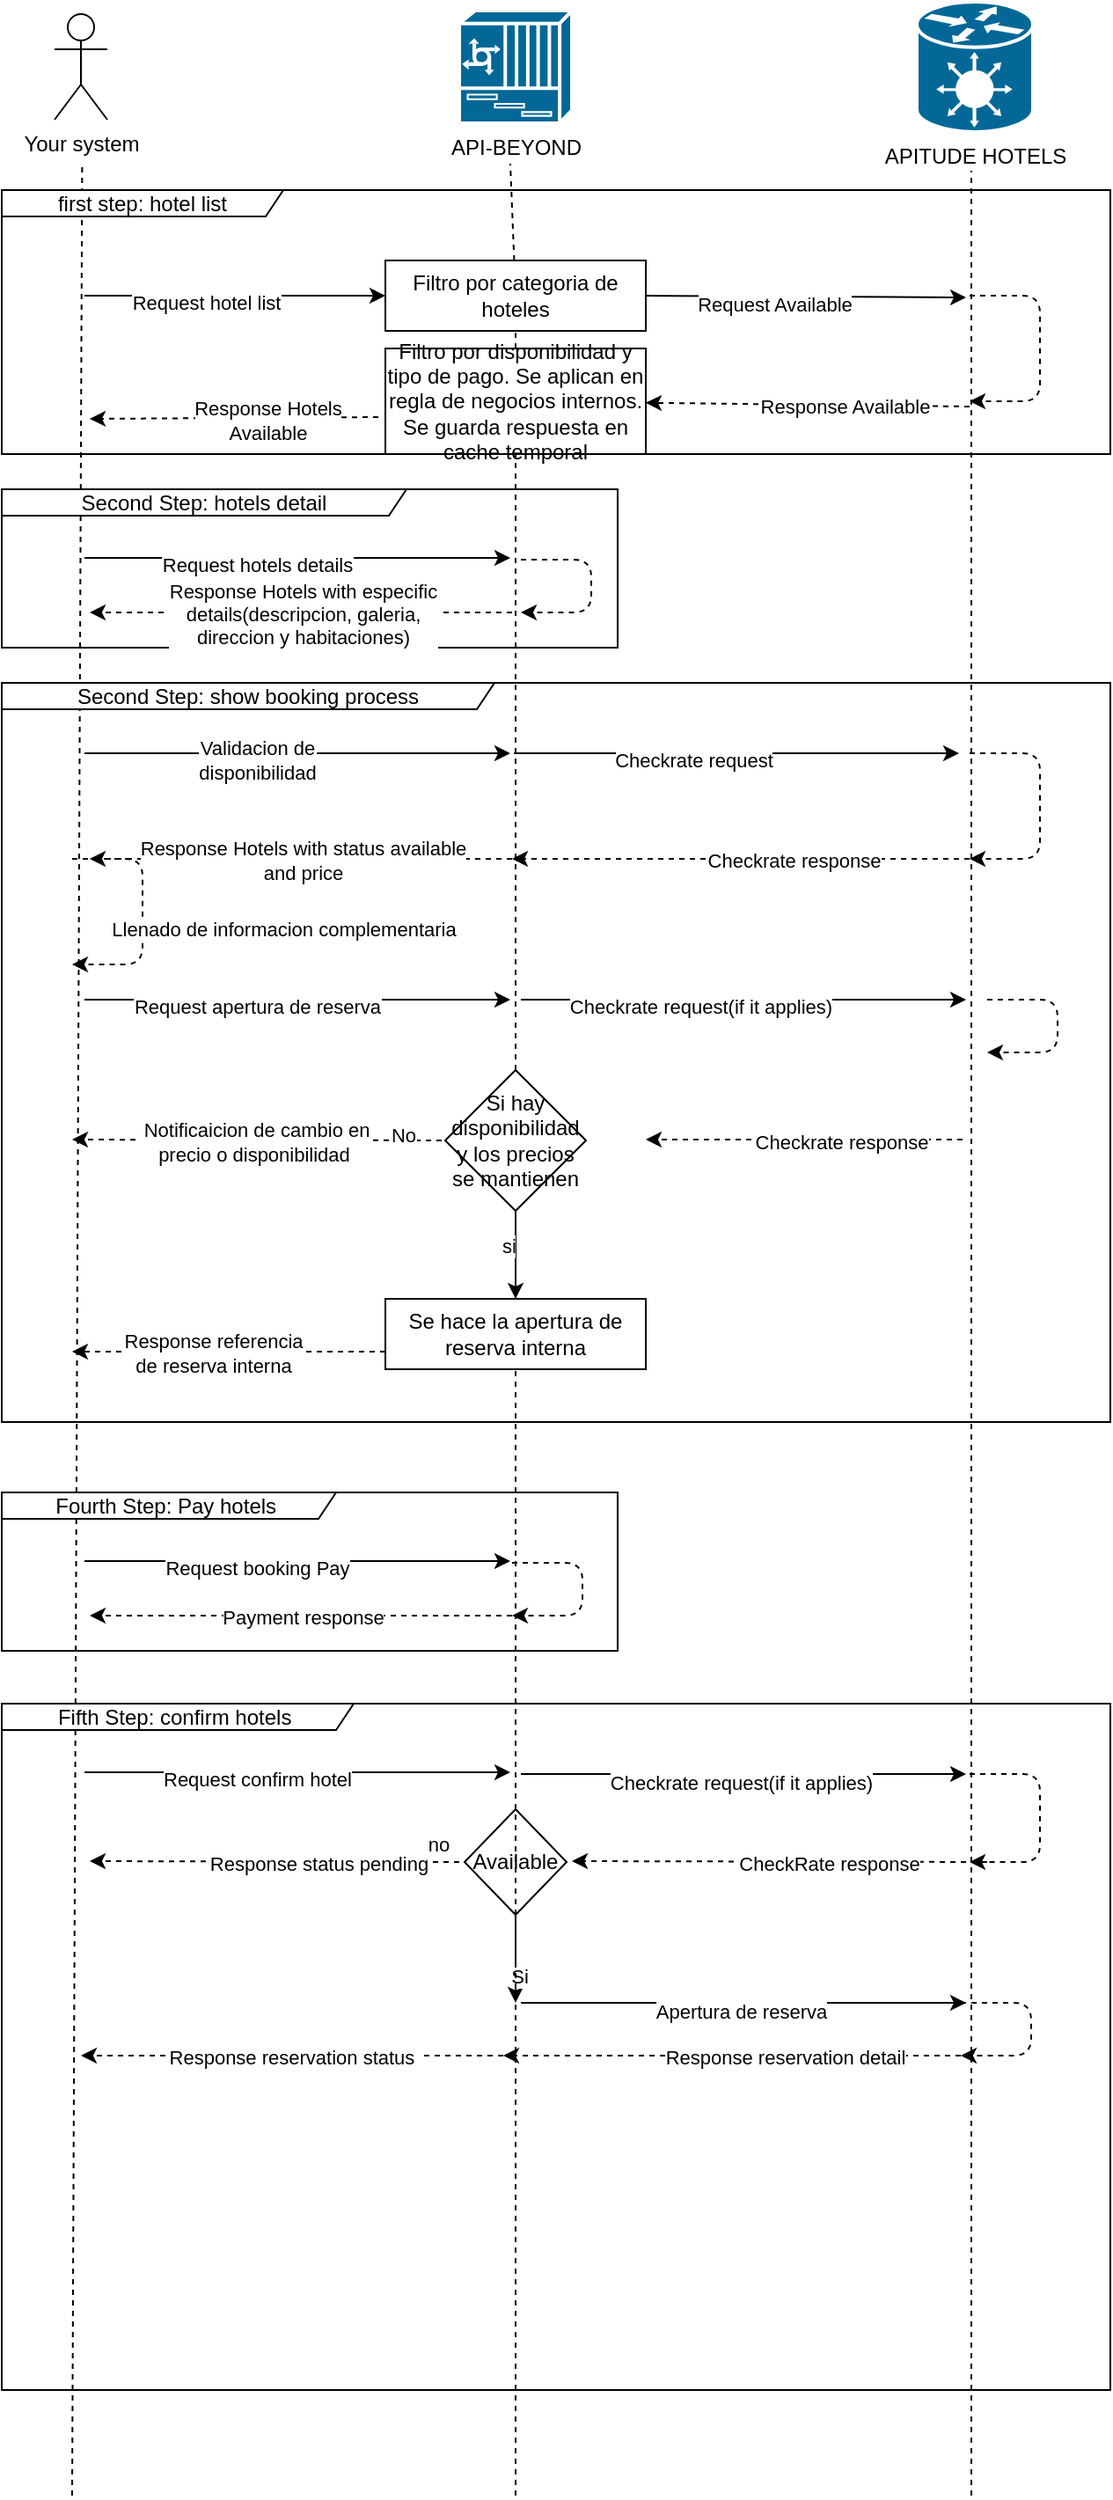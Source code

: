 <mxfile version="14.6.1" type="github">
  <diagram id="uI9NZhj-tiXMlV7Sy9HS" name="Page-1">
    <mxGraphModel dx="1382" dy="795" grid="1" gridSize="10" guides="1" tooltips="1" connect="1" arrows="1" fold="1" page="1" pageScale="1" pageWidth="827" pageHeight="1169" math="0" shadow="0">
      <root>
        <mxCell id="0" />
        <mxCell id="1" parent="0" />
        <mxCell id="gHuZ6T7LDsbdSsrY7IHY-1" value="Your system" style="shape=umlActor;verticalLabelPosition=bottom;verticalAlign=top;html=1;outlineConnect=0;" parent="1" vertex="1">
          <mxGeometry x="120" y="80" width="30" height="60" as="geometry" />
        </mxCell>
        <mxCell id="gHuZ6T7LDsbdSsrY7IHY-6" value="API-BEYOND" style="shape=mxgraph.cisco.misc.6700_series;html=1;pointerEvents=1;dashed=0;fillColor=#036897;strokeColor=#ffffff;strokeWidth=2;verticalLabelPosition=bottom;verticalAlign=top;align=center;outlineConnect=0;" parent="1" vertex="1">
          <mxGeometry x="350" y="78" width="64" height="64" as="geometry" />
        </mxCell>
        <mxCell id="gHuZ6T7LDsbdSsrY7IHY-8" value="APITUDE HOTELS" style="shape=mxgraph.cisco.hubs_and_gateways.generic_gateway;html=1;pointerEvents=1;dashed=0;fillColor=#036897;strokeColor=#ffffff;strokeWidth=2;verticalLabelPosition=bottom;verticalAlign=top;align=center;outlineConnect=0;" parent="1" vertex="1">
          <mxGeometry x="610" y="73" width="66" height="74" as="geometry" />
        </mxCell>
        <mxCell id="gHuZ6T7LDsbdSsrY7IHY-10" value="" style="endArrow=none;dashed=1;html=1;" parent="1" edge="1">
          <mxGeometry width="50" height="50" relative="1" as="geometry">
            <mxPoint x="130" y="1490" as="sourcePoint" />
            <mxPoint x="135.682" y="167" as="targetPoint" />
          </mxGeometry>
        </mxCell>
        <mxCell id="gHuZ6T7LDsbdSsrY7IHY-11" value="first step: hotel list" style="shape=umlFrame;whiteSpace=wrap;html=1;width=160;height=15;" parent="1" vertex="1">
          <mxGeometry x="90" y="180" width="630" height="150" as="geometry" />
        </mxCell>
        <mxCell id="gHuZ6T7LDsbdSsrY7IHY-12" value="" style="endArrow=none;dashed=1;html=1;startArrow=none;" parent="1" edge="1" source="j7OMe849qVsUs9FnxcBh-8">
          <mxGeometry width="50" height="50" relative="1" as="geometry">
            <mxPoint x="379" y="920" as="sourcePoint" />
            <mxPoint x="379.002" y="165" as="targetPoint" />
          </mxGeometry>
        </mxCell>
        <mxCell id="gHuZ6T7LDsbdSsrY7IHY-13" value="" style="endArrow=none;dashed=1;html=1;" parent="1" edge="1">
          <mxGeometry width="50" height="50" relative="1" as="geometry">
            <mxPoint x="641" y="1490" as="sourcePoint" />
            <mxPoint x="641.002" y="169" as="targetPoint" />
          </mxGeometry>
        </mxCell>
        <mxCell id="gHuZ6T7LDsbdSsrY7IHY-14" value="" style="endArrow=classic;html=1;exitX=0.095;exitY=0.556;exitDx=0;exitDy=0;exitPerimeter=0;entryX=0;entryY=0.5;entryDx=0;entryDy=0;" parent="1" edge="1" target="j7OMe849qVsUs9FnxcBh-8">
          <mxGeometry width="50" height="50" relative="1" as="geometry">
            <mxPoint x="137" y="240" as="sourcePoint" />
            <mxPoint x="379" y="240" as="targetPoint" />
          </mxGeometry>
        </mxCell>
        <mxCell id="gHuZ6T7LDsbdSsrY7IHY-15" value="Request hotel list" style="edgeLabel;html=1;align=center;verticalAlign=middle;resizable=0;points=[];" parent="gHuZ6T7LDsbdSsrY7IHY-14" vertex="1" connectable="0">
          <mxGeometry x="-0.196" y="-4" relative="1" as="geometry">
            <mxPoint as="offset" />
          </mxGeometry>
        </mxCell>
        <mxCell id="gHuZ6T7LDsbdSsrY7IHY-16" value="" style="endArrow=classic;html=1;exitX=1;exitY=0.5;exitDx=0;exitDy=0;" parent="1" edge="1" source="j7OMe849qVsUs9FnxcBh-8">
          <mxGeometry width="50" height="50" relative="1" as="geometry">
            <mxPoint x="385" y="241.0" as="sourcePoint" />
            <mxPoint x="638" y="241.0" as="targetPoint" />
          </mxGeometry>
        </mxCell>
        <mxCell id="gHuZ6T7LDsbdSsrY7IHY-17" value="Request Available" style="edgeLabel;html=1;align=center;verticalAlign=middle;resizable=0;points=[];" parent="gHuZ6T7LDsbdSsrY7IHY-16" vertex="1" connectable="0">
          <mxGeometry x="-0.196" y="-4" relative="1" as="geometry">
            <mxPoint as="offset" />
          </mxGeometry>
        </mxCell>
        <mxCell id="gHuZ6T7LDsbdSsrY7IHY-21" value="" style="endArrow=classic;html=1;dashed=1;" parent="1" edge="1">
          <mxGeometry width="50" height="50" relative="1" as="geometry">
            <mxPoint x="640" y="240" as="sourcePoint" />
            <mxPoint x="640" y="300" as="targetPoint" />
            <Array as="points">
              <mxPoint x="680" y="240" />
              <mxPoint x="680" y="300" />
            </Array>
          </mxGeometry>
        </mxCell>
        <mxCell id="gHuZ6T7LDsbdSsrY7IHY-23" value="" style="endArrow=classic;html=1;dashed=1;" parent="1" edge="1" target="j7OMe849qVsUs9FnxcBh-10">
          <mxGeometry width="50" height="50" relative="1" as="geometry">
            <mxPoint x="640" y="303" as="sourcePoint" />
            <mxPoint x="466" y="310" as="targetPoint" />
          </mxGeometry>
        </mxCell>
        <mxCell id="gHuZ6T7LDsbdSsrY7IHY-24" value="Response Available" style="edgeLabel;html=1;align=center;verticalAlign=middle;resizable=0;points=[];" parent="gHuZ6T7LDsbdSsrY7IHY-23" vertex="1" connectable="0">
          <mxGeometry x="-0.231" y="1" relative="1" as="geometry">
            <mxPoint as="offset" />
          </mxGeometry>
        </mxCell>
        <mxCell id="gHuZ6T7LDsbdSsrY7IHY-25" value="" style="endArrow=classic;html=1;dashed=1;exitX=-0.027;exitY=0.65;exitDx=0;exitDy=0;exitPerimeter=0;" parent="1" edge="1" source="j7OMe849qVsUs9FnxcBh-10">
          <mxGeometry width="50" height="50" relative="1" as="geometry">
            <mxPoint x="380" y="310" as="sourcePoint" />
            <mxPoint x="140" y="310" as="targetPoint" />
          </mxGeometry>
        </mxCell>
        <mxCell id="gHuZ6T7LDsbdSsrY7IHY-26" value="Response Hotels &lt;br&gt;Available" style="edgeLabel;html=1;align=center;verticalAlign=middle;resizable=0;points=[];" parent="gHuZ6T7LDsbdSsrY7IHY-25" vertex="1" connectable="0">
          <mxGeometry x="-0.231" y="1" relative="1" as="geometry">
            <mxPoint as="offset" />
          </mxGeometry>
        </mxCell>
        <mxCell id="9R2wmJSp-VFCxMIoa1hE-1" value="Second Step: show booking process" style="shape=umlFrame;whiteSpace=wrap;html=1;width=280;height=15;" parent="1" vertex="1">
          <mxGeometry x="90" y="460" width="630" height="420" as="geometry" />
        </mxCell>
        <mxCell id="9R2wmJSp-VFCxMIoa1hE-2" value="" style="endArrow=classic;html=1;exitX=0.095;exitY=0.556;exitDx=0;exitDy=0;exitPerimeter=0;" parent="1" edge="1">
          <mxGeometry width="50" height="50" relative="1" as="geometry">
            <mxPoint x="137" y="500" as="sourcePoint" />
            <mxPoint x="379" y="500" as="targetPoint" />
          </mxGeometry>
        </mxCell>
        <mxCell id="9R2wmJSp-VFCxMIoa1hE-3" value="Validacion de &lt;br&gt;disponibilidad" style="edgeLabel;html=1;align=center;verticalAlign=middle;resizable=0;points=[];" parent="9R2wmJSp-VFCxMIoa1hE-2" vertex="1" connectable="0">
          <mxGeometry x="-0.196" y="-4" relative="1" as="geometry">
            <mxPoint as="offset" />
          </mxGeometry>
        </mxCell>
        <mxCell id="9R2wmJSp-VFCxMIoa1hE-4" value="" style="endArrow=classic;html=1;exitX=0.095;exitY=0.556;exitDx=0;exitDy=0;exitPerimeter=0;" parent="1" edge="1">
          <mxGeometry width="50" height="50" relative="1" as="geometry">
            <mxPoint x="381" y="500.0" as="sourcePoint" />
            <mxPoint x="634" y="500.0" as="targetPoint" />
          </mxGeometry>
        </mxCell>
        <mxCell id="9R2wmJSp-VFCxMIoa1hE-5" value="Checkrate request" style="edgeLabel;html=1;align=center;verticalAlign=middle;resizable=0;points=[];" parent="9R2wmJSp-VFCxMIoa1hE-4" vertex="1" connectable="0">
          <mxGeometry x="-0.196" y="-4" relative="1" as="geometry">
            <mxPoint as="offset" />
          </mxGeometry>
        </mxCell>
        <mxCell id="9R2wmJSp-VFCxMIoa1hE-7" value="" style="endArrow=classic;html=1;dashed=1;" parent="1" edge="1">
          <mxGeometry width="50" height="50" relative="1" as="geometry">
            <mxPoint x="640" y="560" as="sourcePoint" />
            <mxPoint x="380" y="560" as="targetPoint" />
          </mxGeometry>
        </mxCell>
        <mxCell id="9R2wmJSp-VFCxMIoa1hE-8" value="Checkrate response" style="edgeLabel;html=1;align=center;verticalAlign=middle;resizable=0;points=[];" parent="9R2wmJSp-VFCxMIoa1hE-7" vertex="1" connectable="0">
          <mxGeometry x="-0.231" y="1" relative="1" as="geometry">
            <mxPoint as="offset" />
          </mxGeometry>
        </mxCell>
        <mxCell id="9R2wmJSp-VFCxMIoa1hE-9" value="" style="endArrow=classic;html=1;dashed=1;" parent="1" edge="1">
          <mxGeometry width="50" height="50" relative="1" as="geometry">
            <mxPoint x="380" y="560" as="sourcePoint" />
            <mxPoint x="140" y="560" as="targetPoint" />
          </mxGeometry>
        </mxCell>
        <mxCell id="9R2wmJSp-VFCxMIoa1hE-10" value="Response Hotels with status available &lt;br&gt;and price" style="edgeLabel;html=1;align=center;verticalAlign=middle;resizable=0;points=[];" parent="9R2wmJSp-VFCxMIoa1hE-9" vertex="1" connectable="0">
          <mxGeometry x="-0.231" y="1" relative="1" as="geometry">
            <mxPoint x="-27" as="offset" />
          </mxGeometry>
        </mxCell>
        <mxCell id="9R2wmJSp-VFCxMIoa1hE-12" value="" style="endArrow=classic;html=1;exitX=0.095;exitY=0.556;exitDx=0;exitDy=0;exitPerimeter=0;" parent="1" edge="1">
          <mxGeometry width="50" height="50" relative="1" as="geometry">
            <mxPoint x="137" y="640" as="sourcePoint" />
            <mxPoint x="379" y="640" as="targetPoint" />
          </mxGeometry>
        </mxCell>
        <mxCell id="9R2wmJSp-VFCxMIoa1hE-13" value="Request apertura de reserva" style="edgeLabel;html=1;align=center;verticalAlign=middle;resizable=0;points=[];" parent="9R2wmJSp-VFCxMIoa1hE-12" vertex="1" connectable="0">
          <mxGeometry x="-0.196" y="-4" relative="1" as="geometry">
            <mxPoint as="offset" />
          </mxGeometry>
        </mxCell>
        <mxCell id="9R2wmJSp-VFCxMIoa1hE-14" value="" style="endArrow=classic;html=1;exitX=0.095;exitY=0.556;exitDx=0;exitDy=0;exitPerimeter=0;" parent="1" edge="1">
          <mxGeometry width="50" height="50" relative="1" as="geometry">
            <mxPoint x="385" y="640.0" as="sourcePoint" />
            <mxPoint x="638" y="640.0" as="targetPoint" />
          </mxGeometry>
        </mxCell>
        <mxCell id="9R2wmJSp-VFCxMIoa1hE-15" value="Checkrate request(if it applies)" style="edgeLabel;html=1;align=center;verticalAlign=middle;resizable=0;points=[];" parent="9R2wmJSp-VFCxMIoa1hE-14" vertex="1" connectable="0">
          <mxGeometry x="-0.196" y="-4" relative="1" as="geometry">
            <mxPoint as="offset" />
          </mxGeometry>
        </mxCell>
        <mxCell id="9R2wmJSp-VFCxMIoa1hE-16" value="" style="endArrow=classic;html=1;dashed=1;" parent="1" edge="1">
          <mxGeometry width="50" height="50" relative="1" as="geometry">
            <mxPoint x="650" y="640" as="sourcePoint" />
            <mxPoint x="650" y="670" as="targetPoint" />
            <Array as="points">
              <mxPoint x="690" y="640" />
              <mxPoint x="690" y="670" />
            </Array>
          </mxGeometry>
        </mxCell>
        <mxCell id="9R2wmJSp-VFCxMIoa1hE-17" value="" style="endArrow=classic;html=1;dashed=1;" parent="1" edge="1">
          <mxGeometry width="50" height="50" relative="1" as="geometry">
            <mxPoint x="636" y="719.5" as="sourcePoint" />
            <mxPoint x="456" y="719.5" as="targetPoint" />
          </mxGeometry>
        </mxCell>
        <mxCell id="9R2wmJSp-VFCxMIoa1hE-18" value="Checkrate response" style="edgeLabel;html=1;align=center;verticalAlign=middle;resizable=0;points=[];" parent="9R2wmJSp-VFCxMIoa1hE-17" vertex="1" connectable="0">
          <mxGeometry x="-0.231" y="1" relative="1" as="geometry">
            <mxPoint as="offset" />
          </mxGeometry>
        </mxCell>
        <mxCell id="9R2wmJSp-VFCxMIoa1hE-19" value="" style="endArrow=classic;html=1;dashed=1;exitX=0;exitY=0.75;exitDx=0;exitDy=0;" parent="1" edge="1" source="j7OMe849qVsUs9FnxcBh-31">
          <mxGeometry width="50" height="50" relative="1" as="geometry">
            <mxPoint x="370" y="820" as="sourcePoint" />
            <mxPoint x="130" y="840" as="targetPoint" />
          </mxGeometry>
        </mxCell>
        <mxCell id="9R2wmJSp-VFCxMIoa1hE-20" value="Response referencia &lt;br&gt;de reserva interna" style="edgeLabel;html=1;align=center;verticalAlign=middle;resizable=0;points=[];" parent="9R2wmJSp-VFCxMIoa1hE-19" vertex="1" connectable="0">
          <mxGeometry x="-0.231" y="1" relative="1" as="geometry">
            <mxPoint x="-30" as="offset" />
          </mxGeometry>
        </mxCell>
        <mxCell id="9R2wmJSp-VFCxMIoa1hE-21" value="Fourth Step: Pay hotels&amp;nbsp;" style="shape=umlFrame;whiteSpace=wrap;html=1;width=190;height=15;" parent="1" vertex="1">
          <mxGeometry x="90" y="920" width="350" height="90" as="geometry" />
        </mxCell>
        <mxCell id="9R2wmJSp-VFCxMIoa1hE-22" value="" style="endArrow=classic;html=1;exitX=0.095;exitY=0.556;exitDx=0;exitDy=0;exitPerimeter=0;" parent="1" edge="1">
          <mxGeometry width="50" height="50" relative="1" as="geometry">
            <mxPoint x="137" y="959" as="sourcePoint" />
            <mxPoint x="379" y="959" as="targetPoint" />
          </mxGeometry>
        </mxCell>
        <mxCell id="9R2wmJSp-VFCxMIoa1hE-23" value="Request booking Pay" style="edgeLabel;html=1;align=center;verticalAlign=middle;resizable=0;points=[];" parent="9R2wmJSp-VFCxMIoa1hE-22" vertex="1" connectable="0">
          <mxGeometry x="-0.196" y="-4" relative="1" as="geometry">
            <mxPoint as="offset" />
          </mxGeometry>
        </mxCell>
        <mxCell id="9R2wmJSp-VFCxMIoa1hE-26" value="" style="endArrow=classic;html=1;dashed=1;" parent="1" edge="1">
          <mxGeometry width="50" height="50" relative="1" as="geometry">
            <mxPoint x="380" y="960" as="sourcePoint" />
            <mxPoint x="380" y="990" as="targetPoint" />
            <Array as="points">
              <mxPoint x="420" y="960" />
              <mxPoint x="420" y="990" />
            </Array>
          </mxGeometry>
        </mxCell>
        <mxCell id="9R2wmJSp-VFCxMIoa1hE-29" value="" style="endArrow=classic;html=1;dashed=1;" parent="1" edge="1">
          <mxGeometry width="50" height="50" relative="1" as="geometry">
            <mxPoint x="380" y="990" as="sourcePoint" />
            <mxPoint x="140" y="990" as="targetPoint" />
          </mxGeometry>
        </mxCell>
        <mxCell id="9R2wmJSp-VFCxMIoa1hE-30" value="Payment response" style="edgeLabel;html=1;align=center;verticalAlign=middle;resizable=0;points=[];" parent="9R2wmJSp-VFCxMIoa1hE-29" vertex="1" connectable="0">
          <mxGeometry x="-0.231" y="1" relative="1" as="geometry">
            <mxPoint x="-27" as="offset" />
          </mxGeometry>
        </mxCell>
        <mxCell id="9R2wmJSp-VFCxMIoa1hE-31" value="Fifth Step: confirm hotels&amp;nbsp;" style="shape=umlFrame;whiteSpace=wrap;html=1;width=200;height=15;" parent="1" vertex="1">
          <mxGeometry x="90" y="1040" width="630" height="390" as="geometry" />
        </mxCell>
        <mxCell id="9R2wmJSp-VFCxMIoa1hE-32" value="" style="endArrow=classic;html=1;exitX=0.095;exitY=0.556;exitDx=0;exitDy=0;exitPerimeter=0;" parent="1" edge="1">
          <mxGeometry width="50" height="50" relative="1" as="geometry">
            <mxPoint x="137" y="1079" as="sourcePoint" />
            <mxPoint x="379" y="1079" as="targetPoint" />
          </mxGeometry>
        </mxCell>
        <mxCell id="9R2wmJSp-VFCxMIoa1hE-33" value="Request confirm hotel" style="edgeLabel;html=1;align=center;verticalAlign=middle;resizable=0;points=[];" parent="9R2wmJSp-VFCxMIoa1hE-32" vertex="1" connectable="0">
          <mxGeometry x="-0.196" y="-4" relative="1" as="geometry">
            <mxPoint as="offset" />
          </mxGeometry>
        </mxCell>
        <mxCell id="9R2wmJSp-VFCxMIoa1hE-34" value="" style="endArrow=classic;html=1;exitX=0.095;exitY=0.556;exitDx=0;exitDy=0;exitPerimeter=0;" parent="1" edge="1">
          <mxGeometry width="50" height="50" relative="1" as="geometry">
            <mxPoint x="385" y="1080" as="sourcePoint" />
            <mxPoint x="638" y="1080" as="targetPoint" />
          </mxGeometry>
        </mxCell>
        <mxCell id="9R2wmJSp-VFCxMIoa1hE-35" value="Checkrate request(if it applies)" style="edgeLabel;html=1;align=center;verticalAlign=middle;resizable=0;points=[];" parent="9R2wmJSp-VFCxMIoa1hE-34" vertex="1" connectable="0">
          <mxGeometry x="-0.196" y="-4" relative="1" as="geometry">
            <mxPoint x="23" y="1" as="offset" />
          </mxGeometry>
        </mxCell>
        <mxCell id="9R2wmJSp-VFCxMIoa1hE-36" value="" style="endArrow=classic;html=1;dashed=1;" parent="1" edge="1">
          <mxGeometry width="50" height="50" relative="1" as="geometry">
            <mxPoint x="640" y="1080" as="sourcePoint" />
            <mxPoint x="640" y="1130" as="targetPoint" />
            <Array as="points">
              <mxPoint x="680" y="1080" />
              <mxPoint x="680" y="1130" />
            </Array>
          </mxGeometry>
        </mxCell>
        <mxCell id="9R2wmJSp-VFCxMIoa1hE-37" value="" style="endArrow=classic;html=1;dashed=1;" parent="1" edge="1">
          <mxGeometry width="50" height="50" relative="1" as="geometry">
            <mxPoint x="635" y="1240" as="sourcePoint" />
            <mxPoint x="375" y="1240" as="targetPoint" />
          </mxGeometry>
        </mxCell>
        <mxCell id="9R2wmJSp-VFCxMIoa1hE-38" value="Response reservation detail" style="edgeLabel;html=1;align=center;verticalAlign=middle;resizable=0;points=[];" parent="9R2wmJSp-VFCxMIoa1hE-37" vertex="1" connectable="0">
          <mxGeometry x="-0.231" y="1" relative="1" as="geometry">
            <mxPoint as="offset" />
          </mxGeometry>
        </mxCell>
        <mxCell id="9R2wmJSp-VFCxMIoa1hE-39" value="" style="endArrow=classic;html=1;dashed=1;" parent="1" edge="1">
          <mxGeometry width="50" height="50" relative="1" as="geometry">
            <mxPoint x="375" y="1240" as="sourcePoint" />
            <mxPoint x="135" y="1240" as="targetPoint" />
          </mxGeometry>
        </mxCell>
        <mxCell id="9R2wmJSp-VFCxMIoa1hE-40" value="Response reservation status&amp;nbsp;" style="edgeLabel;html=1;align=center;verticalAlign=middle;resizable=0;points=[];" parent="9R2wmJSp-VFCxMIoa1hE-39" vertex="1" connectable="0">
          <mxGeometry x="-0.231" y="1" relative="1" as="geometry">
            <mxPoint x="-27" as="offset" />
          </mxGeometry>
        </mxCell>
        <mxCell id="9R2wmJSp-VFCxMIoa1hE-41" value="" style="endArrow=classic;html=1;exitX=0.5;exitY=1;exitDx=0;exitDy=0;" parent="1" edge="1" source="j7OMe849qVsUs9FnxcBh-1">
          <mxGeometry width="50" height="50" relative="1" as="geometry">
            <mxPoint x="372" y="1146" as="sourcePoint" />
            <mxPoint x="382" y="1210" as="targetPoint" />
          </mxGeometry>
        </mxCell>
        <mxCell id="j7OMe849qVsUs9FnxcBh-2" value="Si" style="edgeLabel;html=1;align=center;verticalAlign=middle;resizable=0;points=[];" vertex="1" connectable="0" parent="9R2wmJSp-VFCxMIoa1hE-41">
          <mxGeometry x="0.385" y="2" relative="1" as="geometry">
            <mxPoint as="offset" />
          </mxGeometry>
        </mxCell>
        <mxCell id="9R2wmJSp-VFCxMIoa1hE-42" value="" style="endArrow=classic;html=1;exitX=0.095;exitY=0.556;exitDx=0;exitDy=0;exitPerimeter=0;" parent="1" edge="1">
          <mxGeometry width="50" height="50" relative="1" as="geometry">
            <mxPoint x="385" y="1210" as="sourcePoint" />
            <mxPoint x="638" y="1210" as="targetPoint" />
          </mxGeometry>
        </mxCell>
        <mxCell id="9R2wmJSp-VFCxMIoa1hE-43" value="Apertura de reserva" style="edgeLabel;html=1;align=center;verticalAlign=middle;resizable=0;points=[];" parent="9R2wmJSp-VFCxMIoa1hE-42" vertex="1" connectable="0">
          <mxGeometry x="-0.196" y="-4" relative="1" as="geometry">
            <mxPoint x="23" y="1" as="offset" />
          </mxGeometry>
        </mxCell>
        <mxCell id="9R2wmJSp-VFCxMIoa1hE-44" value="" style="endArrow=classic;html=1;dashed=1;" parent="1" edge="1">
          <mxGeometry width="50" height="50" relative="1" as="geometry">
            <mxPoint x="635" y="1210" as="sourcePoint" />
            <mxPoint x="635" y="1240" as="targetPoint" />
            <Array as="points">
              <mxPoint x="675" y="1210" />
              <mxPoint x="675" y="1240" />
            </Array>
          </mxGeometry>
        </mxCell>
        <mxCell id="9R2wmJSp-VFCxMIoa1hE-45" value="" style="endArrow=classic;html=1;dashed=1;" parent="1" edge="1">
          <mxGeometry width="50" height="50" relative="1" as="geometry">
            <mxPoint x="650" y="1130" as="sourcePoint" />
            <mxPoint x="414" y="1129.5" as="targetPoint" />
          </mxGeometry>
        </mxCell>
        <mxCell id="9R2wmJSp-VFCxMIoa1hE-46" value="CheckRate response" style="edgeLabel;html=1;align=center;verticalAlign=middle;resizable=0;points=[];" parent="9R2wmJSp-VFCxMIoa1hE-45" vertex="1" connectable="0">
          <mxGeometry x="-0.231" y="1" relative="1" as="geometry">
            <mxPoint as="offset" />
          </mxGeometry>
        </mxCell>
        <mxCell id="j7OMe849qVsUs9FnxcBh-1" value="Available" style="rhombus;whiteSpace=wrap;html=1;" vertex="1" parent="1">
          <mxGeometry x="353" y="1100" width="58" height="60" as="geometry" />
        </mxCell>
        <mxCell id="j7OMe849qVsUs9FnxcBh-3" value="" style="endArrow=classic;html=1;dashed=1;" edge="1" parent="1">
          <mxGeometry width="50" height="50" relative="1" as="geometry">
            <mxPoint x="350" y="1130" as="sourcePoint" />
            <mxPoint x="140" y="1129.5" as="targetPoint" />
          </mxGeometry>
        </mxCell>
        <mxCell id="j7OMe849qVsUs9FnxcBh-4" value="Response status pending" style="edgeLabel;html=1;align=center;verticalAlign=middle;resizable=0;points=[];" vertex="1" connectable="0" parent="j7OMe849qVsUs9FnxcBh-3">
          <mxGeometry x="-0.231" y="1" relative="1" as="geometry">
            <mxPoint as="offset" />
          </mxGeometry>
        </mxCell>
        <mxCell id="j7OMe849qVsUs9FnxcBh-5" value="no" style="edgeLabel;html=1;align=center;verticalAlign=middle;resizable=0;points=[];" vertex="1" connectable="0" parent="j7OMe849qVsUs9FnxcBh-3">
          <mxGeometry x="-0.886" y="3" relative="1" as="geometry">
            <mxPoint y="-13" as="offset" />
          </mxGeometry>
        </mxCell>
        <mxCell id="j7OMe849qVsUs9FnxcBh-8" value="Filtro por categoria de hoteles" style="rounded=0;whiteSpace=wrap;html=1;" vertex="1" parent="1">
          <mxGeometry x="308" y="220" width="148" height="40" as="geometry" />
        </mxCell>
        <mxCell id="j7OMe849qVsUs9FnxcBh-9" value="" style="endArrow=none;dashed=1;html=1;startArrow=none;" edge="1" parent="1" source="j7OMe849qVsUs9FnxcBh-10" target="j7OMe849qVsUs9FnxcBh-8">
          <mxGeometry width="50" height="50" relative="1" as="geometry">
            <mxPoint x="379" y="920" as="sourcePoint" />
            <mxPoint x="379.002" y="165" as="targetPoint" />
          </mxGeometry>
        </mxCell>
        <mxCell id="j7OMe849qVsUs9FnxcBh-10" value="Filtro por disponibilidad y tipo de pago. Se aplican en regla de negocios internos. Se guarda respuesta en cache temporal" style="rounded=0;whiteSpace=wrap;html=1;" vertex="1" parent="1">
          <mxGeometry x="308" y="270" width="148" height="60" as="geometry" />
        </mxCell>
        <mxCell id="j7OMe849qVsUs9FnxcBh-11" value="" style="endArrow=none;dashed=1;html=1;" edge="1" parent="1" target="j7OMe849qVsUs9FnxcBh-10">
          <mxGeometry width="50" height="50" relative="1" as="geometry">
            <mxPoint x="382" y="1490" as="sourcePoint" />
            <mxPoint x="381.912" y="260" as="targetPoint" />
          </mxGeometry>
        </mxCell>
        <mxCell id="j7OMe849qVsUs9FnxcBh-12" value="Second Step: hotels detail" style="shape=umlFrame;whiteSpace=wrap;html=1;width=230;height=15;" vertex="1" parent="1">
          <mxGeometry x="90" y="350" width="350" height="90" as="geometry" />
        </mxCell>
        <mxCell id="j7OMe849qVsUs9FnxcBh-13" value="" style="endArrow=classic;html=1;exitX=0.095;exitY=0.556;exitDx=0;exitDy=0;exitPerimeter=0;" edge="1" parent="1">
          <mxGeometry width="50" height="50" relative="1" as="geometry">
            <mxPoint x="137" y="389" as="sourcePoint" />
            <mxPoint x="379" y="389" as="targetPoint" />
          </mxGeometry>
        </mxCell>
        <mxCell id="j7OMe849qVsUs9FnxcBh-14" value="Request hotels details" style="edgeLabel;html=1;align=center;verticalAlign=middle;resizable=0;points=[];" vertex="1" connectable="0" parent="j7OMe849qVsUs9FnxcBh-13">
          <mxGeometry x="-0.196" y="-4" relative="1" as="geometry">
            <mxPoint as="offset" />
          </mxGeometry>
        </mxCell>
        <mxCell id="j7OMe849qVsUs9FnxcBh-17" value="" style="endArrow=classic;html=1;dashed=1;" edge="1" parent="1">
          <mxGeometry width="50" height="50" relative="1" as="geometry">
            <mxPoint x="385" y="390" as="sourcePoint" />
            <mxPoint x="385" y="420" as="targetPoint" />
            <Array as="points">
              <mxPoint x="425" y="390" />
              <mxPoint x="425" y="420" />
            </Array>
          </mxGeometry>
        </mxCell>
        <mxCell id="j7OMe849qVsUs9FnxcBh-20" value="" style="endArrow=classic;html=1;dashed=1;" edge="1" parent="1">
          <mxGeometry width="50" height="50" relative="1" as="geometry">
            <mxPoint x="380" y="420" as="sourcePoint" />
            <mxPoint x="140" y="420" as="targetPoint" />
          </mxGeometry>
        </mxCell>
        <mxCell id="j7OMe849qVsUs9FnxcBh-21" value="Response Hotels with especific &lt;br&gt;details(descripcion, galeria, &lt;br&gt;direccion y habitaciones)" style="edgeLabel;html=1;align=center;verticalAlign=middle;resizable=0;points=[];" vertex="1" connectable="0" parent="j7OMe849qVsUs9FnxcBh-20">
          <mxGeometry x="-0.231" y="1" relative="1" as="geometry">
            <mxPoint x="-27" as="offset" />
          </mxGeometry>
        </mxCell>
        <mxCell id="j7OMe849qVsUs9FnxcBh-26" value="" style="endArrow=classic;html=1;dashed=1;" edge="1" parent="1">
          <mxGeometry width="50" height="50" relative="1" as="geometry">
            <mxPoint x="640" y="500" as="sourcePoint" />
            <mxPoint x="640" y="560" as="targetPoint" />
            <Array as="points">
              <mxPoint x="680" y="500" />
              <mxPoint x="680" y="560" />
            </Array>
          </mxGeometry>
        </mxCell>
        <mxCell id="j7OMe849qVsUs9FnxcBh-29" value="" style="endArrow=classic;html=1;dashed=1;" edge="1" parent="1">
          <mxGeometry width="50" height="50" relative="1" as="geometry">
            <mxPoint x="130" y="560" as="sourcePoint" />
            <mxPoint x="130" y="620" as="targetPoint" />
            <Array as="points">
              <mxPoint x="170" y="560" />
              <mxPoint x="170" y="620" />
            </Array>
          </mxGeometry>
        </mxCell>
        <mxCell id="j7OMe849qVsUs9FnxcBh-30" value="Llenado de informacion complementaria" style="edgeLabel;html=1;align=center;verticalAlign=middle;resizable=0;points=[];" vertex="1" connectable="0" parent="j7OMe849qVsUs9FnxcBh-29">
          <mxGeometry x="0.214" relative="1" as="geometry">
            <mxPoint x="80" y="-5" as="offset" />
          </mxGeometry>
        </mxCell>
        <mxCell id="j7OMe849qVsUs9FnxcBh-31" value="Se hace la apertura de reserva interna" style="rounded=0;whiteSpace=wrap;html=1;" vertex="1" parent="1">
          <mxGeometry x="308" y="810" width="148" height="40" as="geometry" />
        </mxCell>
        <mxCell id="j7OMe849qVsUs9FnxcBh-32" value="Si hay disponibilidad y los precios se mantienen" style="rhombus;whiteSpace=wrap;html=1;" vertex="1" parent="1">
          <mxGeometry x="342" y="680" width="80" height="80" as="geometry" />
        </mxCell>
        <mxCell id="j7OMe849qVsUs9FnxcBh-33" value="" style="endArrow=classic;html=1;dashed=1;" edge="1" parent="1">
          <mxGeometry width="50" height="50" relative="1" as="geometry">
            <mxPoint x="340" y="720" as="sourcePoint" />
            <mxPoint x="130" y="719.5" as="targetPoint" />
          </mxGeometry>
        </mxCell>
        <mxCell id="j7OMe849qVsUs9FnxcBh-34" value="&amp;nbsp;Notificaicion de cambio en &lt;br&gt;precio o disponibilidad" style="edgeLabel;html=1;align=center;verticalAlign=middle;resizable=0;points=[];" vertex="1" connectable="0" parent="j7OMe849qVsUs9FnxcBh-33">
          <mxGeometry x="-0.231" y="1" relative="1" as="geometry">
            <mxPoint x="-27" as="offset" />
          </mxGeometry>
        </mxCell>
        <mxCell id="j7OMe849qVsUs9FnxcBh-35" value="No" style="edgeLabel;html=1;align=center;verticalAlign=middle;resizable=0;points=[];" vertex="1" connectable="0" parent="j7OMe849qVsUs9FnxcBh-33">
          <mxGeometry x="-0.79" y="-3" relative="1" as="geometry">
            <mxPoint as="offset" />
          </mxGeometry>
        </mxCell>
        <mxCell id="j7OMe849qVsUs9FnxcBh-36" value="" style="endArrow=classic;html=1;exitX=0.5;exitY=1;exitDx=0;exitDy=0;entryX=0.5;entryY=0;entryDx=0;entryDy=0;" edge="1" parent="1" source="j7OMe849qVsUs9FnxcBh-32" target="j7OMe849qVsUs9FnxcBh-31">
          <mxGeometry width="50" height="50" relative="1" as="geometry">
            <mxPoint x="300" y="800" as="sourcePoint" />
            <mxPoint x="542" y="800" as="targetPoint" />
          </mxGeometry>
        </mxCell>
        <mxCell id="j7OMe849qVsUs9FnxcBh-37" value="si" style="edgeLabel;html=1;align=center;verticalAlign=middle;resizable=0;points=[];" vertex="1" connectable="0" parent="j7OMe849qVsUs9FnxcBh-36">
          <mxGeometry x="-0.196" y="-4" relative="1" as="geometry">
            <mxPoint as="offset" />
          </mxGeometry>
        </mxCell>
      </root>
    </mxGraphModel>
  </diagram>
</mxfile>
